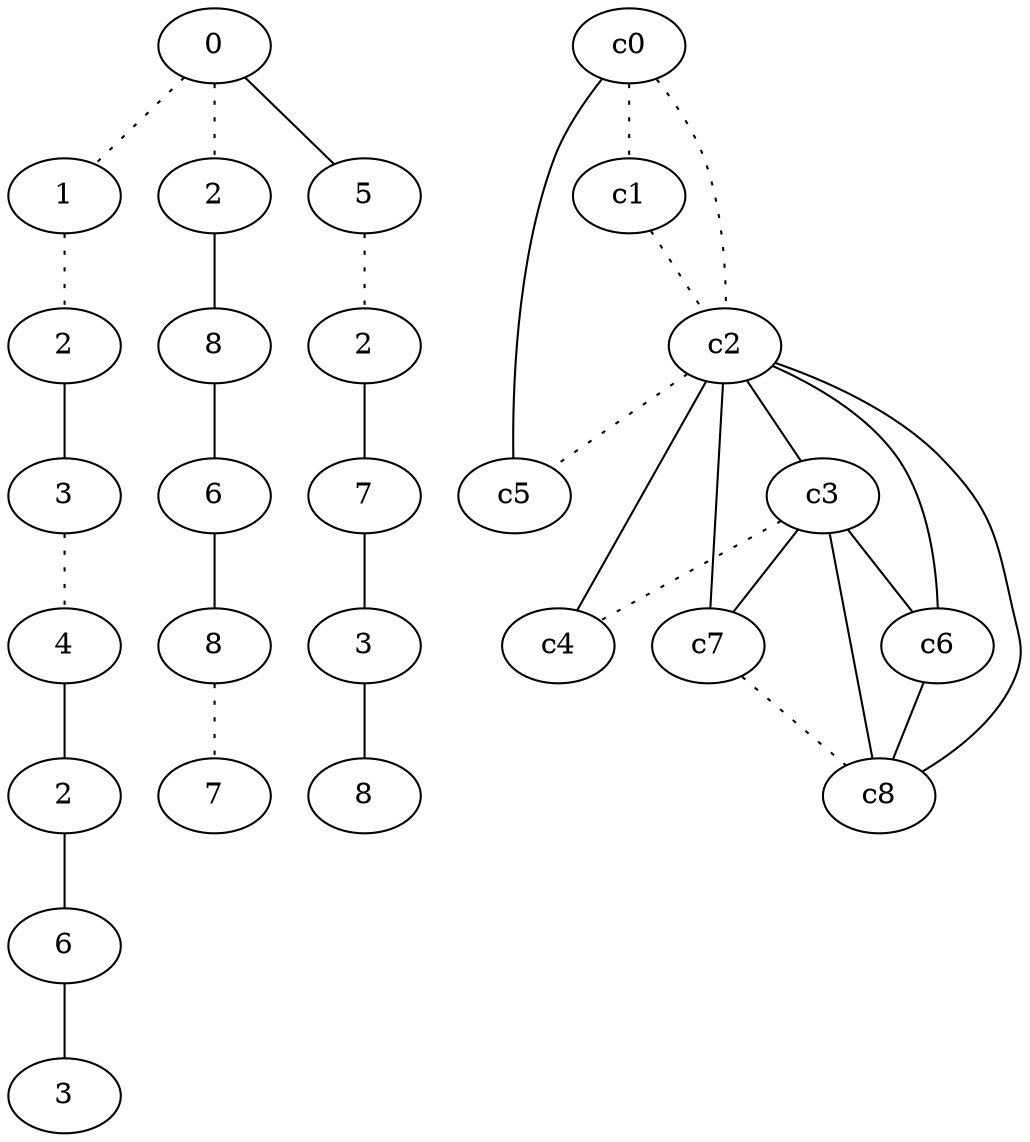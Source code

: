 graph {
a0[label=0];
a1[label=1];
a2[label=2];
a3[label=3];
a4[label=4];
a5[label=2];
a6[label=6];
a7[label=3];
a8[label=2];
a9[label=8];
a10[label=6];
a11[label=8];
a12[label=7];
a13[label=5];
a14[label=2];
a15[label=7];
a16[label=3];
a17[label=8];
a0 -- a1 [style=dotted];
a0 -- a8 [style=dotted];
a0 -- a13;
a1 -- a2 [style=dotted];
a2 -- a3;
a3 -- a4 [style=dotted];
a4 -- a5;
a5 -- a6;
a6 -- a7;
a8 -- a9;
a9 -- a10;
a10 -- a11;
a11 -- a12 [style=dotted];
a13 -- a14 [style=dotted];
a14 -- a15;
a15 -- a16;
a16 -- a17;
c0 -- c1 [style=dotted];
c0 -- c2 [style=dotted];
c0 -- c5;
c1 -- c2 [style=dotted];
c2 -- c3;
c2 -- c4;
c2 -- c5 [style=dotted];
c2 -- c6;
c2 -- c7;
c2 -- c8;
c3 -- c4 [style=dotted];
c3 -- c6;
c3 -- c7;
c3 -- c8;
c6 -- c8;
c7 -- c8 [style=dotted];
}
